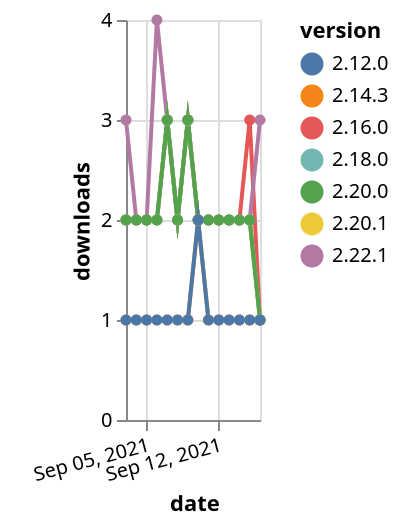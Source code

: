 {"$schema": "https://vega.github.io/schema/vega-lite/v5.json", "description": "A simple bar chart with embedded data.", "data": {"values": [{"date": "2021-09-03", "total": 1516, "delta": 2, "version": "2.16.0"}, {"date": "2021-09-04", "total": 1518, "delta": 2, "version": "2.16.0"}, {"date": "2021-09-05", "total": 1520, "delta": 2, "version": "2.16.0"}, {"date": "2021-09-06", "total": 1522, "delta": 2, "version": "2.16.0"}, {"date": "2021-09-07", "total": 1525, "delta": 3, "version": "2.16.0"}, {"date": "2021-09-08", "total": 1527, "delta": 2, "version": "2.16.0"}, {"date": "2021-09-09", "total": 1530, "delta": 3, "version": "2.16.0"}, {"date": "2021-09-10", "total": 1532, "delta": 2, "version": "2.16.0"}, {"date": "2021-09-11", "total": 1534, "delta": 2, "version": "2.16.0"}, {"date": "2021-09-12", "total": 1536, "delta": 2, "version": "2.16.0"}, {"date": "2021-09-13", "total": 1538, "delta": 2, "version": "2.16.0"}, {"date": "2021-09-14", "total": 1540, "delta": 2, "version": "2.16.0"}, {"date": "2021-09-15", "total": 1543, "delta": 3, "version": "2.16.0"}, {"date": "2021-09-16", "total": 1544, "delta": 1, "version": "2.16.0"}, {"date": "2021-09-03", "total": 229, "delta": 3, "version": "2.22.1"}, {"date": "2021-09-04", "total": 231, "delta": 2, "version": "2.22.1"}, {"date": "2021-09-05", "total": 233, "delta": 2, "version": "2.22.1"}, {"date": "2021-09-06", "total": 237, "delta": 4, "version": "2.22.1"}, {"date": "2021-09-07", "total": 240, "delta": 3, "version": "2.22.1"}, {"date": "2021-09-08", "total": 242, "delta": 2, "version": "2.22.1"}, {"date": "2021-09-09", "total": 245, "delta": 3, "version": "2.22.1"}, {"date": "2021-09-10", "total": 247, "delta": 2, "version": "2.22.1"}, {"date": "2021-09-11", "total": 249, "delta": 2, "version": "2.22.1"}, {"date": "2021-09-12", "total": 251, "delta": 2, "version": "2.22.1"}, {"date": "2021-09-13", "total": 253, "delta": 2, "version": "2.22.1"}, {"date": "2021-09-14", "total": 255, "delta": 2, "version": "2.22.1"}, {"date": "2021-09-15", "total": 257, "delta": 2, "version": "2.22.1"}, {"date": "2021-09-16", "total": 260, "delta": 3, "version": "2.22.1"}, {"date": "2021-09-03", "total": 388, "delta": 2, "version": "2.20.1"}, {"date": "2021-09-04", "total": 390, "delta": 2, "version": "2.20.1"}, {"date": "2021-09-05", "total": 392, "delta": 2, "version": "2.20.1"}, {"date": "2021-09-06", "total": 394, "delta": 2, "version": "2.20.1"}, {"date": "2021-09-07", "total": 397, "delta": 3, "version": "2.20.1"}, {"date": "2021-09-08", "total": 399, "delta": 2, "version": "2.20.1"}, {"date": "2021-09-09", "total": 402, "delta": 3, "version": "2.20.1"}, {"date": "2021-09-10", "total": 404, "delta": 2, "version": "2.20.1"}, {"date": "2021-09-11", "total": 406, "delta": 2, "version": "2.20.1"}, {"date": "2021-09-12", "total": 408, "delta": 2, "version": "2.20.1"}, {"date": "2021-09-13", "total": 410, "delta": 2, "version": "2.20.1"}, {"date": "2021-09-14", "total": 412, "delta": 2, "version": "2.20.1"}, {"date": "2021-09-15", "total": 414, "delta": 2, "version": "2.20.1"}, {"date": "2021-09-16", "total": 415, "delta": 1, "version": "2.20.1"}, {"date": "2021-09-03", "total": 1030, "delta": 2, "version": "2.18.0"}, {"date": "2021-09-04", "total": 1032, "delta": 2, "version": "2.18.0"}, {"date": "2021-09-05", "total": 1034, "delta": 2, "version": "2.18.0"}, {"date": "2021-09-06", "total": 1036, "delta": 2, "version": "2.18.0"}, {"date": "2021-09-07", "total": 1039, "delta": 3, "version": "2.18.0"}, {"date": "2021-09-08", "total": 1041, "delta": 2, "version": "2.18.0"}, {"date": "2021-09-09", "total": 1044, "delta": 3, "version": "2.18.0"}, {"date": "2021-09-10", "total": 1046, "delta": 2, "version": "2.18.0"}, {"date": "2021-09-11", "total": 1048, "delta": 2, "version": "2.18.0"}, {"date": "2021-09-12", "total": 1050, "delta": 2, "version": "2.18.0"}, {"date": "2021-09-13", "total": 1052, "delta": 2, "version": "2.18.0"}, {"date": "2021-09-14", "total": 1054, "delta": 2, "version": "2.18.0"}, {"date": "2021-09-15", "total": 1056, "delta": 2, "version": "2.18.0"}, {"date": "2021-09-16", "total": 1057, "delta": 1, "version": "2.18.0"}, {"date": "2021-09-03", "total": 210, "delta": 1, "version": "2.14.3"}, {"date": "2021-09-04", "total": 211, "delta": 1, "version": "2.14.3"}, {"date": "2021-09-05", "total": 212, "delta": 1, "version": "2.14.3"}, {"date": "2021-09-06", "total": 213, "delta": 1, "version": "2.14.3"}, {"date": "2021-09-07", "total": 214, "delta": 1, "version": "2.14.3"}, {"date": "2021-09-08", "total": 215, "delta": 1, "version": "2.14.3"}, {"date": "2021-09-09", "total": 216, "delta": 1, "version": "2.14.3"}, {"date": "2021-09-10", "total": 218, "delta": 2, "version": "2.14.3"}, {"date": "2021-09-11", "total": 219, "delta": 1, "version": "2.14.3"}, {"date": "2021-09-12", "total": 220, "delta": 1, "version": "2.14.3"}, {"date": "2021-09-13", "total": 221, "delta": 1, "version": "2.14.3"}, {"date": "2021-09-14", "total": 222, "delta": 1, "version": "2.14.3"}, {"date": "2021-09-15", "total": 223, "delta": 1, "version": "2.14.3"}, {"date": "2021-09-16", "total": 224, "delta": 1, "version": "2.14.3"}, {"date": "2021-09-03", "total": 688, "delta": 2, "version": "2.20.0"}, {"date": "2021-09-04", "total": 690, "delta": 2, "version": "2.20.0"}, {"date": "2021-09-05", "total": 692, "delta": 2, "version": "2.20.0"}, {"date": "2021-09-06", "total": 694, "delta": 2, "version": "2.20.0"}, {"date": "2021-09-07", "total": 697, "delta": 3, "version": "2.20.0"}, {"date": "2021-09-08", "total": 699, "delta": 2, "version": "2.20.0"}, {"date": "2021-09-09", "total": 702, "delta": 3, "version": "2.20.0"}, {"date": "2021-09-10", "total": 704, "delta": 2, "version": "2.20.0"}, {"date": "2021-09-11", "total": 706, "delta": 2, "version": "2.20.0"}, {"date": "2021-09-12", "total": 708, "delta": 2, "version": "2.20.0"}, {"date": "2021-09-13", "total": 710, "delta": 2, "version": "2.20.0"}, {"date": "2021-09-14", "total": 712, "delta": 2, "version": "2.20.0"}, {"date": "2021-09-15", "total": 714, "delta": 2, "version": "2.20.0"}, {"date": "2021-09-16", "total": 715, "delta": 1, "version": "2.20.0"}, {"date": "2021-09-03", "total": 258, "delta": 1, "version": "2.12.0"}, {"date": "2021-09-04", "total": 259, "delta": 1, "version": "2.12.0"}, {"date": "2021-09-05", "total": 260, "delta": 1, "version": "2.12.0"}, {"date": "2021-09-06", "total": 261, "delta": 1, "version": "2.12.0"}, {"date": "2021-09-07", "total": 262, "delta": 1, "version": "2.12.0"}, {"date": "2021-09-08", "total": 263, "delta": 1, "version": "2.12.0"}, {"date": "2021-09-09", "total": 264, "delta": 1, "version": "2.12.0"}, {"date": "2021-09-10", "total": 266, "delta": 2, "version": "2.12.0"}, {"date": "2021-09-11", "total": 267, "delta": 1, "version": "2.12.0"}, {"date": "2021-09-12", "total": 268, "delta": 1, "version": "2.12.0"}, {"date": "2021-09-13", "total": 269, "delta": 1, "version": "2.12.0"}, {"date": "2021-09-14", "total": 270, "delta": 1, "version": "2.12.0"}, {"date": "2021-09-15", "total": 271, "delta": 1, "version": "2.12.0"}, {"date": "2021-09-16", "total": 272, "delta": 1, "version": "2.12.0"}]}, "width": "container", "mark": {"type": "line", "point": {"filled": true}}, "encoding": {"x": {"field": "date", "type": "temporal", "timeUnit": "yearmonthdate", "title": "date", "axis": {"labelAngle": -15}}, "y": {"field": "delta", "type": "quantitative", "title": "downloads"}, "color": {"field": "version", "type": "nominal"}, "tooltip": {"field": "delta"}}}